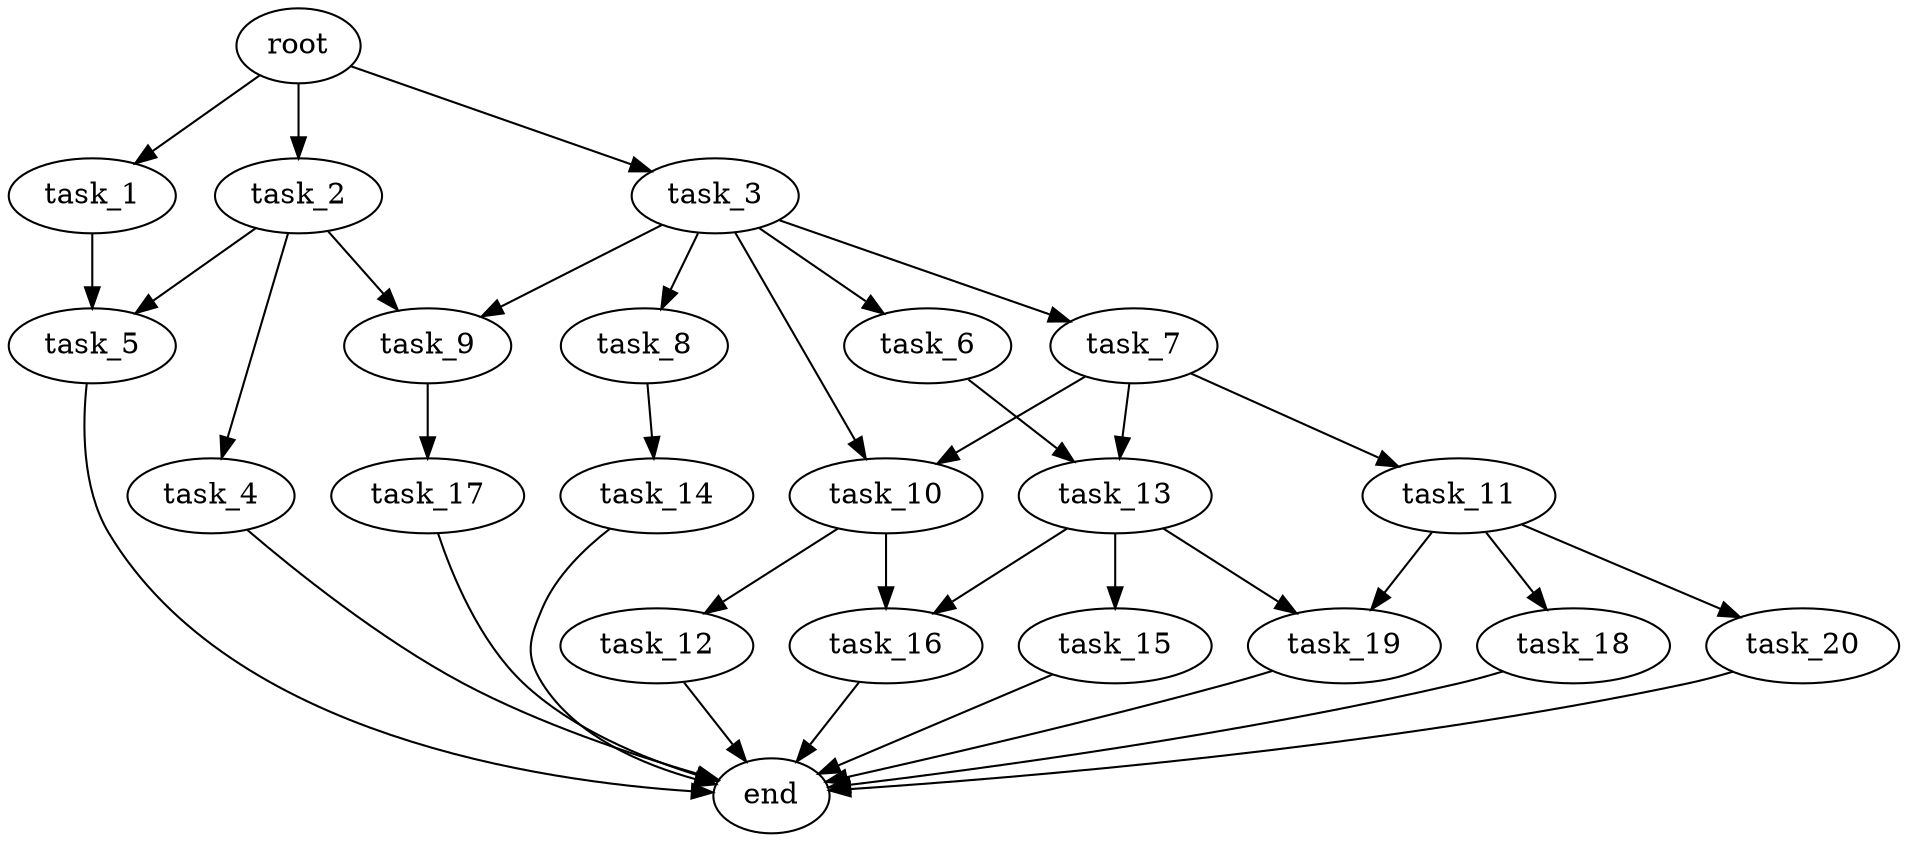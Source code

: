 digraph G {
  root [size="0.000000e+00"];
  task_1 [size="9.926928e+10"];
  task_2 [size="2.953012e+10"];
  task_3 [size="9.779467e+10"];
  task_4 [size="6.582640e+10"];
  task_5 [size="2.745529e+10"];
  task_6 [size="5.659724e+10"];
  task_7 [size="6.858309e+10"];
  task_8 [size="7.446944e+10"];
  task_9 [size="4.913935e+09"];
  task_10 [size="6.064459e+10"];
  task_11 [size="4.967776e+10"];
  task_12 [size="9.041649e+10"];
  task_13 [size="2.862655e+10"];
  task_14 [size="7.988802e+10"];
  task_15 [size="6.071043e+10"];
  task_16 [size="3.523857e+10"];
  task_17 [size="6.366542e+10"];
  task_18 [size="6.209291e+10"];
  task_19 [size="6.777967e+10"];
  task_20 [size="7.209563e+10"];
  end [size="0.000000e+00"];

  root -> task_1 [size="1.000000e-12"];
  root -> task_2 [size="1.000000e-12"];
  root -> task_3 [size="1.000000e-12"];
  task_1 -> task_5 [size="1.372765e+08"];
  task_2 -> task_4 [size="6.582640e+08"];
  task_2 -> task_5 [size="1.372765e+08"];
  task_2 -> task_9 [size="2.456967e+07"];
  task_3 -> task_6 [size="5.659724e+08"];
  task_3 -> task_7 [size="6.858309e+08"];
  task_3 -> task_8 [size="7.446944e+08"];
  task_3 -> task_9 [size="2.456967e+07"];
  task_3 -> task_10 [size="3.032229e+08"];
  task_4 -> end [size="1.000000e-12"];
  task_5 -> end [size="1.000000e-12"];
  task_6 -> task_13 [size="1.431328e+08"];
  task_7 -> task_10 [size="3.032229e+08"];
  task_7 -> task_11 [size="4.967776e+08"];
  task_7 -> task_13 [size="1.431328e+08"];
  task_8 -> task_14 [size="7.988802e+08"];
  task_9 -> task_17 [size="6.366542e+08"];
  task_10 -> task_12 [size="9.041649e+08"];
  task_10 -> task_16 [size="1.761929e+08"];
  task_11 -> task_18 [size="6.209291e+08"];
  task_11 -> task_19 [size="3.388983e+08"];
  task_11 -> task_20 [size="7.209563e+08"];
  task_12 -> end [size="1.000000e-12"];
  task_13 -> task_15 [size="6.071043e+08"];
  task_13 -> task_16 [size="1.761929e+08"];
  task_13 -> task_19 [size="3.388983e+08"];
  task_14 -> end [size="1.000000e-12"];
  task_15 -> end [size="1.000000e-12"];
  task_16 -> end [size="1.000000e-12"];
  task_17 -> end [size="1.000000e-12"];
  task_18 -> end [size="1.000000e-12"];
  task_19 -> end [size="1.000000e-12"];
  task_20 -> end [size="1.000000e-12"];
}
